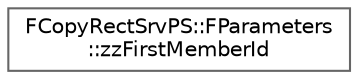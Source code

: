 digraph "Graphical Class Hierarchy"
{
 // INTERACTIVE_SVG=YES
 // LATEX_PDF_SIZE
  bgcolor="transparent";
  edge [fontname=Helvetica,fontsize=10,labelfontname=Helvetica,labelfontsize=10];
  node [fontname=Helvetica,fontsize=10,shape=box,height=0.2,width=0.4];
  rankdir="LR";
  Node0 [id="Node000000",label="FCopyRectSrvPS::FParameters\l::zzFirstMemberId",height=0.2,width=0.4,color="grey40", fillcolor="white", style="filled",URL="$d9/d46/structFCopyRectSrvPS_1_1FParameters_1_1zzFirstMemberId.html",tooltip=" "];
}
